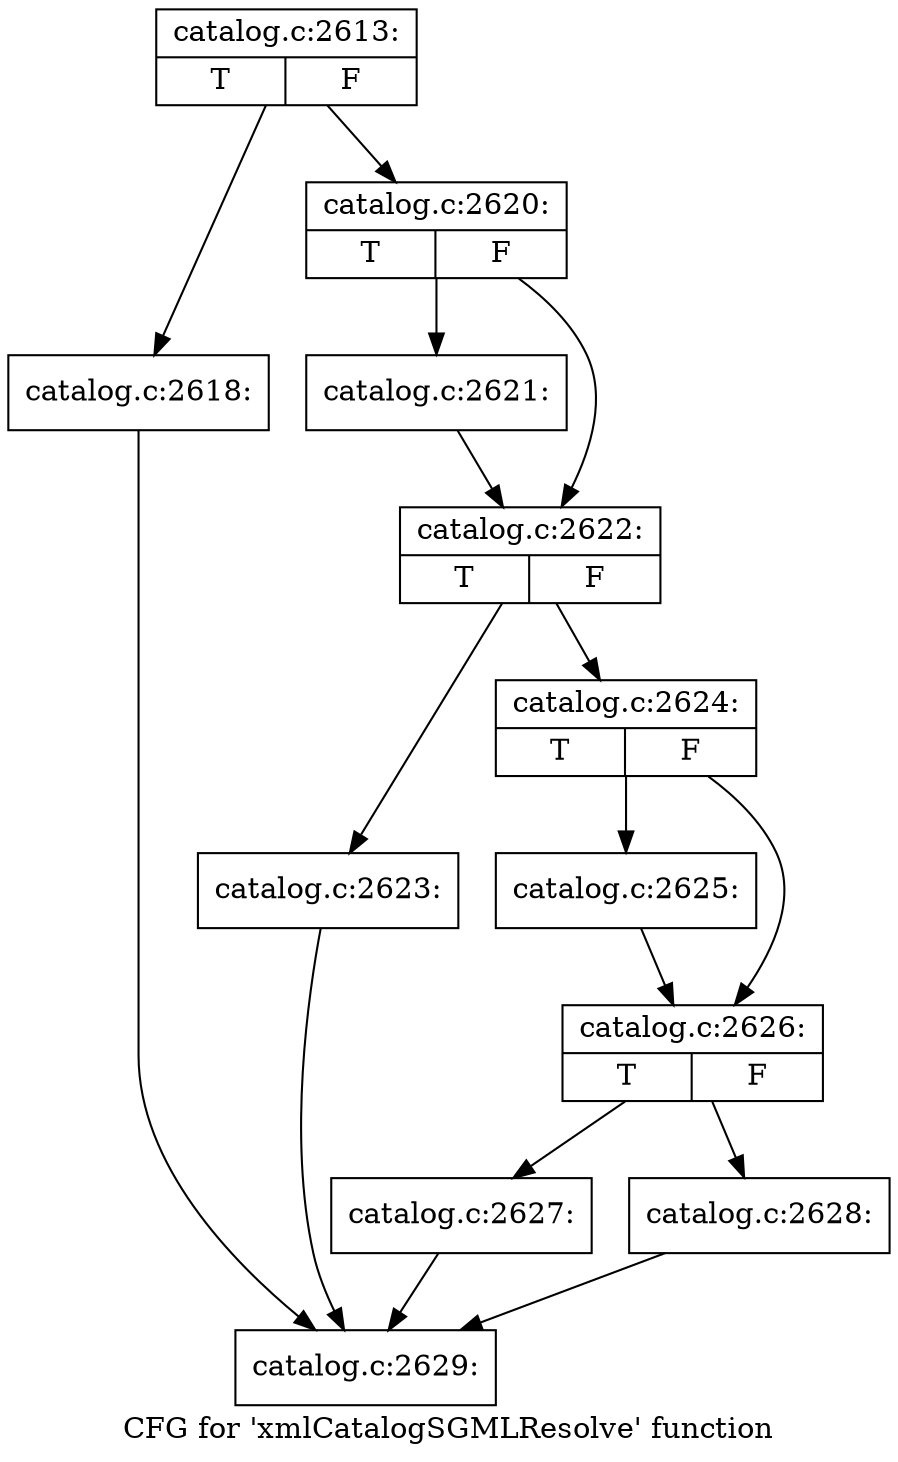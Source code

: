 digraph "CFG for 'xmlCatalogSGMLResolve' function" {
	label="CFG for 'xmlCatalogSGMLResolve' function";

	Node0x5650cca2d950 [shape=record,label="{catalog.c:2613:|{<s0>T|<s1>F}}"];
	Node0x5650cca2d950 -> Node0x5650cca2e920;
	Node0x5650cca2d950 -> Node0x5650cca2e970;
	Node0x5650cca2e920 [shape=record,label="{catalog.c:2618:}"];
	Node0x5650cca2e920 -> Node0x5650cca2d9a0;
	Node0x5650cca2e970 [shape=record,label="{catalog.c:2620:|{<s0>T|<s1>F}}"];
	Node0x5650cca2e970 -> Node0x5650cca2ee60;
	Node0x5650cca2e970 -> Node0x5650cca2eeb0;
	Node0x5650cca2ee60 [shape=record,label="{catalog.c:2621:}"];
	Node0x5650cca2ee60 -> Node0x5650cca2eeb0;
	Node0x5650cca2eeb0 [shape=record,label="{catalog.c:2622:|{<s0>T|<s1>F}}"];
	Node0x5650cca2eeb0 -> Node0x5650cca2f4f0;
	Node0x5650cca2eeb0 -> Node0x5650cca2f540;
	Node0x5650cca2f4f0 [shape=record,label="{catalog.c:2623:}"];
	Node0x5650cca2f4f0 -> Node0x5650cca2d9a0;
	Node0x5650cca2f540 [shape=record,label="{catalog.c:2624:|{<s0>T|<s1>F}}"];
	Node0x5650cca2f540 -> Node0x5650cca2fa30;
	Node0x5650cca2f540 -> Node0x5650cca2fa80;
	Node0x5650cca2fa30 [shape=record,label="{catalog.c:2625:}"];
	Node0x5650cca2fa30 -> Node0x5650cca2fa80;
	Node0x5650cca2fa80 [shape=record,label="{catalog.c:2626:|{<s0>T|<s1>F}}"];
	Node0x5650cca2fa80 -> Node0x5650cca30200;
	Node0x5650cca2fa80 -> Node0x5650cca30250;
	Node0x5650cca30200 [shape=record,label="{catalog.c:2627:}"];
	Node0x5650cca30200 -> Node0x5650cca2d9a0;
	Node0x5650cca30250 [shape=record,label="{catalog.c:2628:}"];
	Node0x5650cca30250 -> Node0x5650cca2d9a0;
	Node0x5650cca2d9a0 [shape=record,label="{catalog.c:2629:}"];
}
